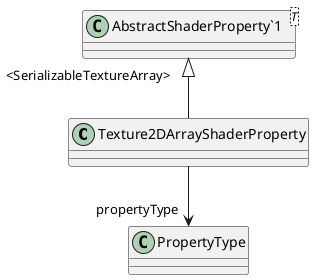 @startuml
class Texture2DArrayShaderProperty {
}
class "AbstractShaderProperty`1"<T> {
}
"AbstractShaderProperty`1" "<SerializableTextureArray>" <|-- Texture2DArrayShaderProperty
Texture2DArrayShaderProperty --> "propertyType" PropertyType
@enduml
